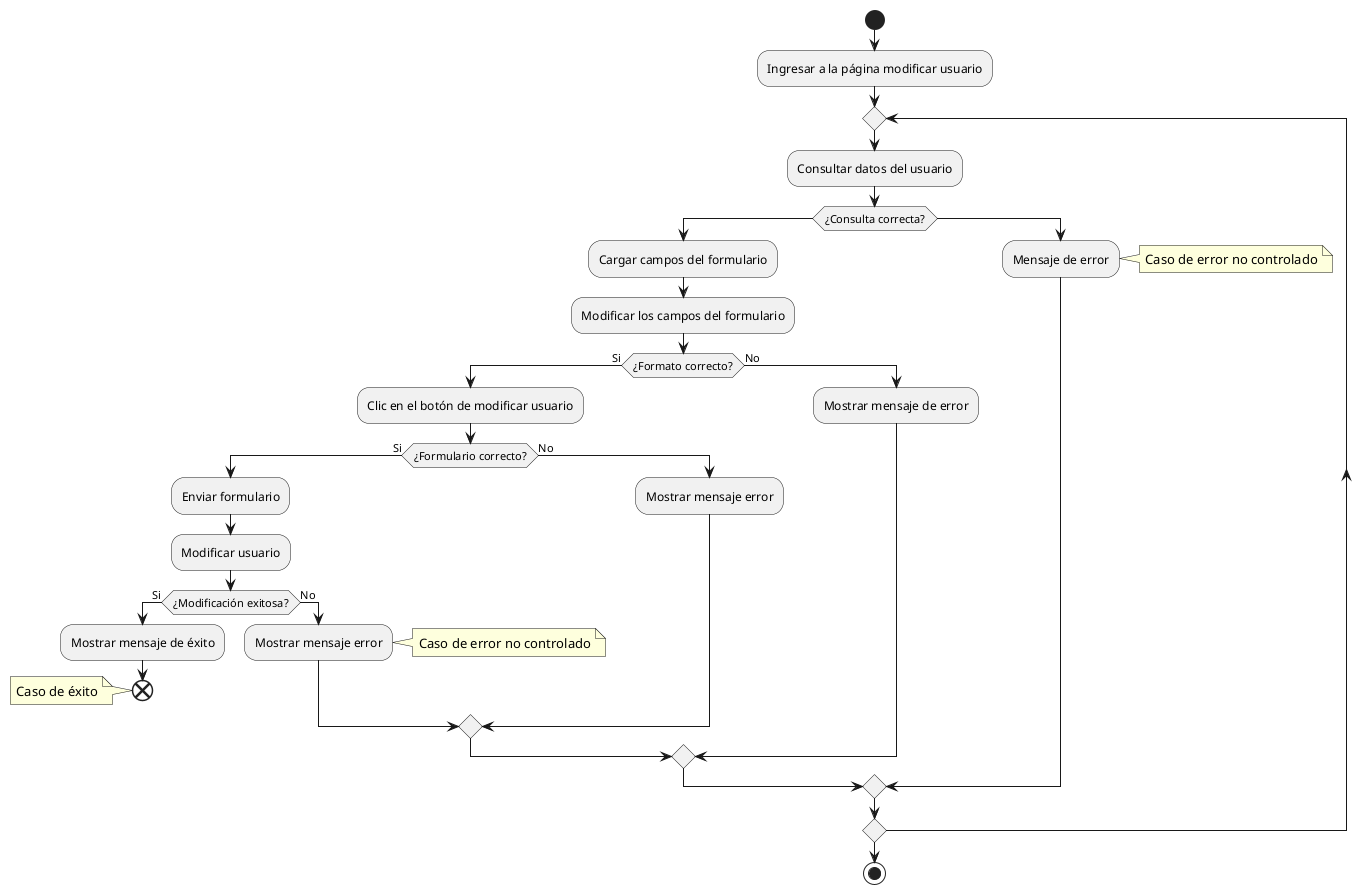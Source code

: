 @startuml
start
    :Ingresar a la página modificar usuario;
    repeat
        :Consultar datos del usuario;
        if (¿Consulta correcta?)
            :Cargar campos del formulario;
            :Modificar los campos del formulario;
                if (¿Formato correcto?) is (Si) then
                    :Clic en el botón de modificar usuario;
                    if (¿Formulario correcto?) is (Si) then
                        :Enviar formulario;
                        :Modificar usuario;
                        if (¿Modificación exitosa?) is (Si) then
                            :Mostrar mensaje de éxito;
                            end
                            note
                              Caso de éxito
                            end note
                        else (No)
                            :Mostrar mensaje error;
                            note right
                              Caso de error no controlado
                            end note
                        endif
                    else (No)
                        :Mostrar mensaje error;
                    endif
                else (No)
                    :Mostrar mensaje de error;
                endif
        else
            :Mensaje de error;
            note right
              Caso de error no controlado
            end note
        endif
    repeat while()
stop
@enduml